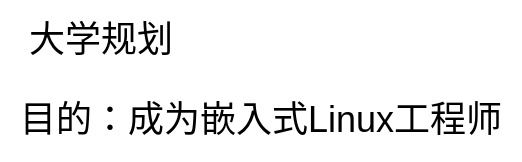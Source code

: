 <mxfile version="24.2.5" type="github">
  <diagram name="第 1 页" id="MhgxrpRq08BL4buWCvxP">
    <mxGraphModel dx="1282" dy="543" grid="1" gridSize="10" guides="1" tooltips="1" connect="1" arrows="1" fold="1" page="1" pageScale="1" pageWidth="827" pageHeight="1169" math="0" shadow="0">
      <root>
        <mxCell id="0" />
        <mxCell id="1" parent="0" />
        <mxCell id="AAiRIXYAXrdXZF7Z6wzW-2" value="&lt;font face=&quot;Helvetica&quot; style=&quot;font-size: 18px;&quot;&gt;大学规划&lt;/font&gt;" style="text;html=1;align=center;verticalAlign=middle;resizable=0;points=[];autosize=1;strokeColor=none;fillColor=none;" vertex="1" parent="1">
          <mxGeometry x="10" y="10" width="100" height="40" as="geometry" />
        </mxCell>
        <mxCell id="AAiRIXYAXrdXZF7Z6wzW-3" value="&lt;font style=&quot;font-size: 18px;&quot;&gt;目的：成为嵌入式Linux工程师&lt;/font&gt;" style="text;html=1;align=center;verticalAlign=middle;resizable=0;points=[];autosize=1;strokeColor=none;fillColor=none;" vertex="1" parent="1">
          <mxGeometry x="10" y="50" width="260" height="40" as="geometry" />
        </mxCell>
      </root>
    </mxGraphModel>
  </diagram>
</mxfile>
